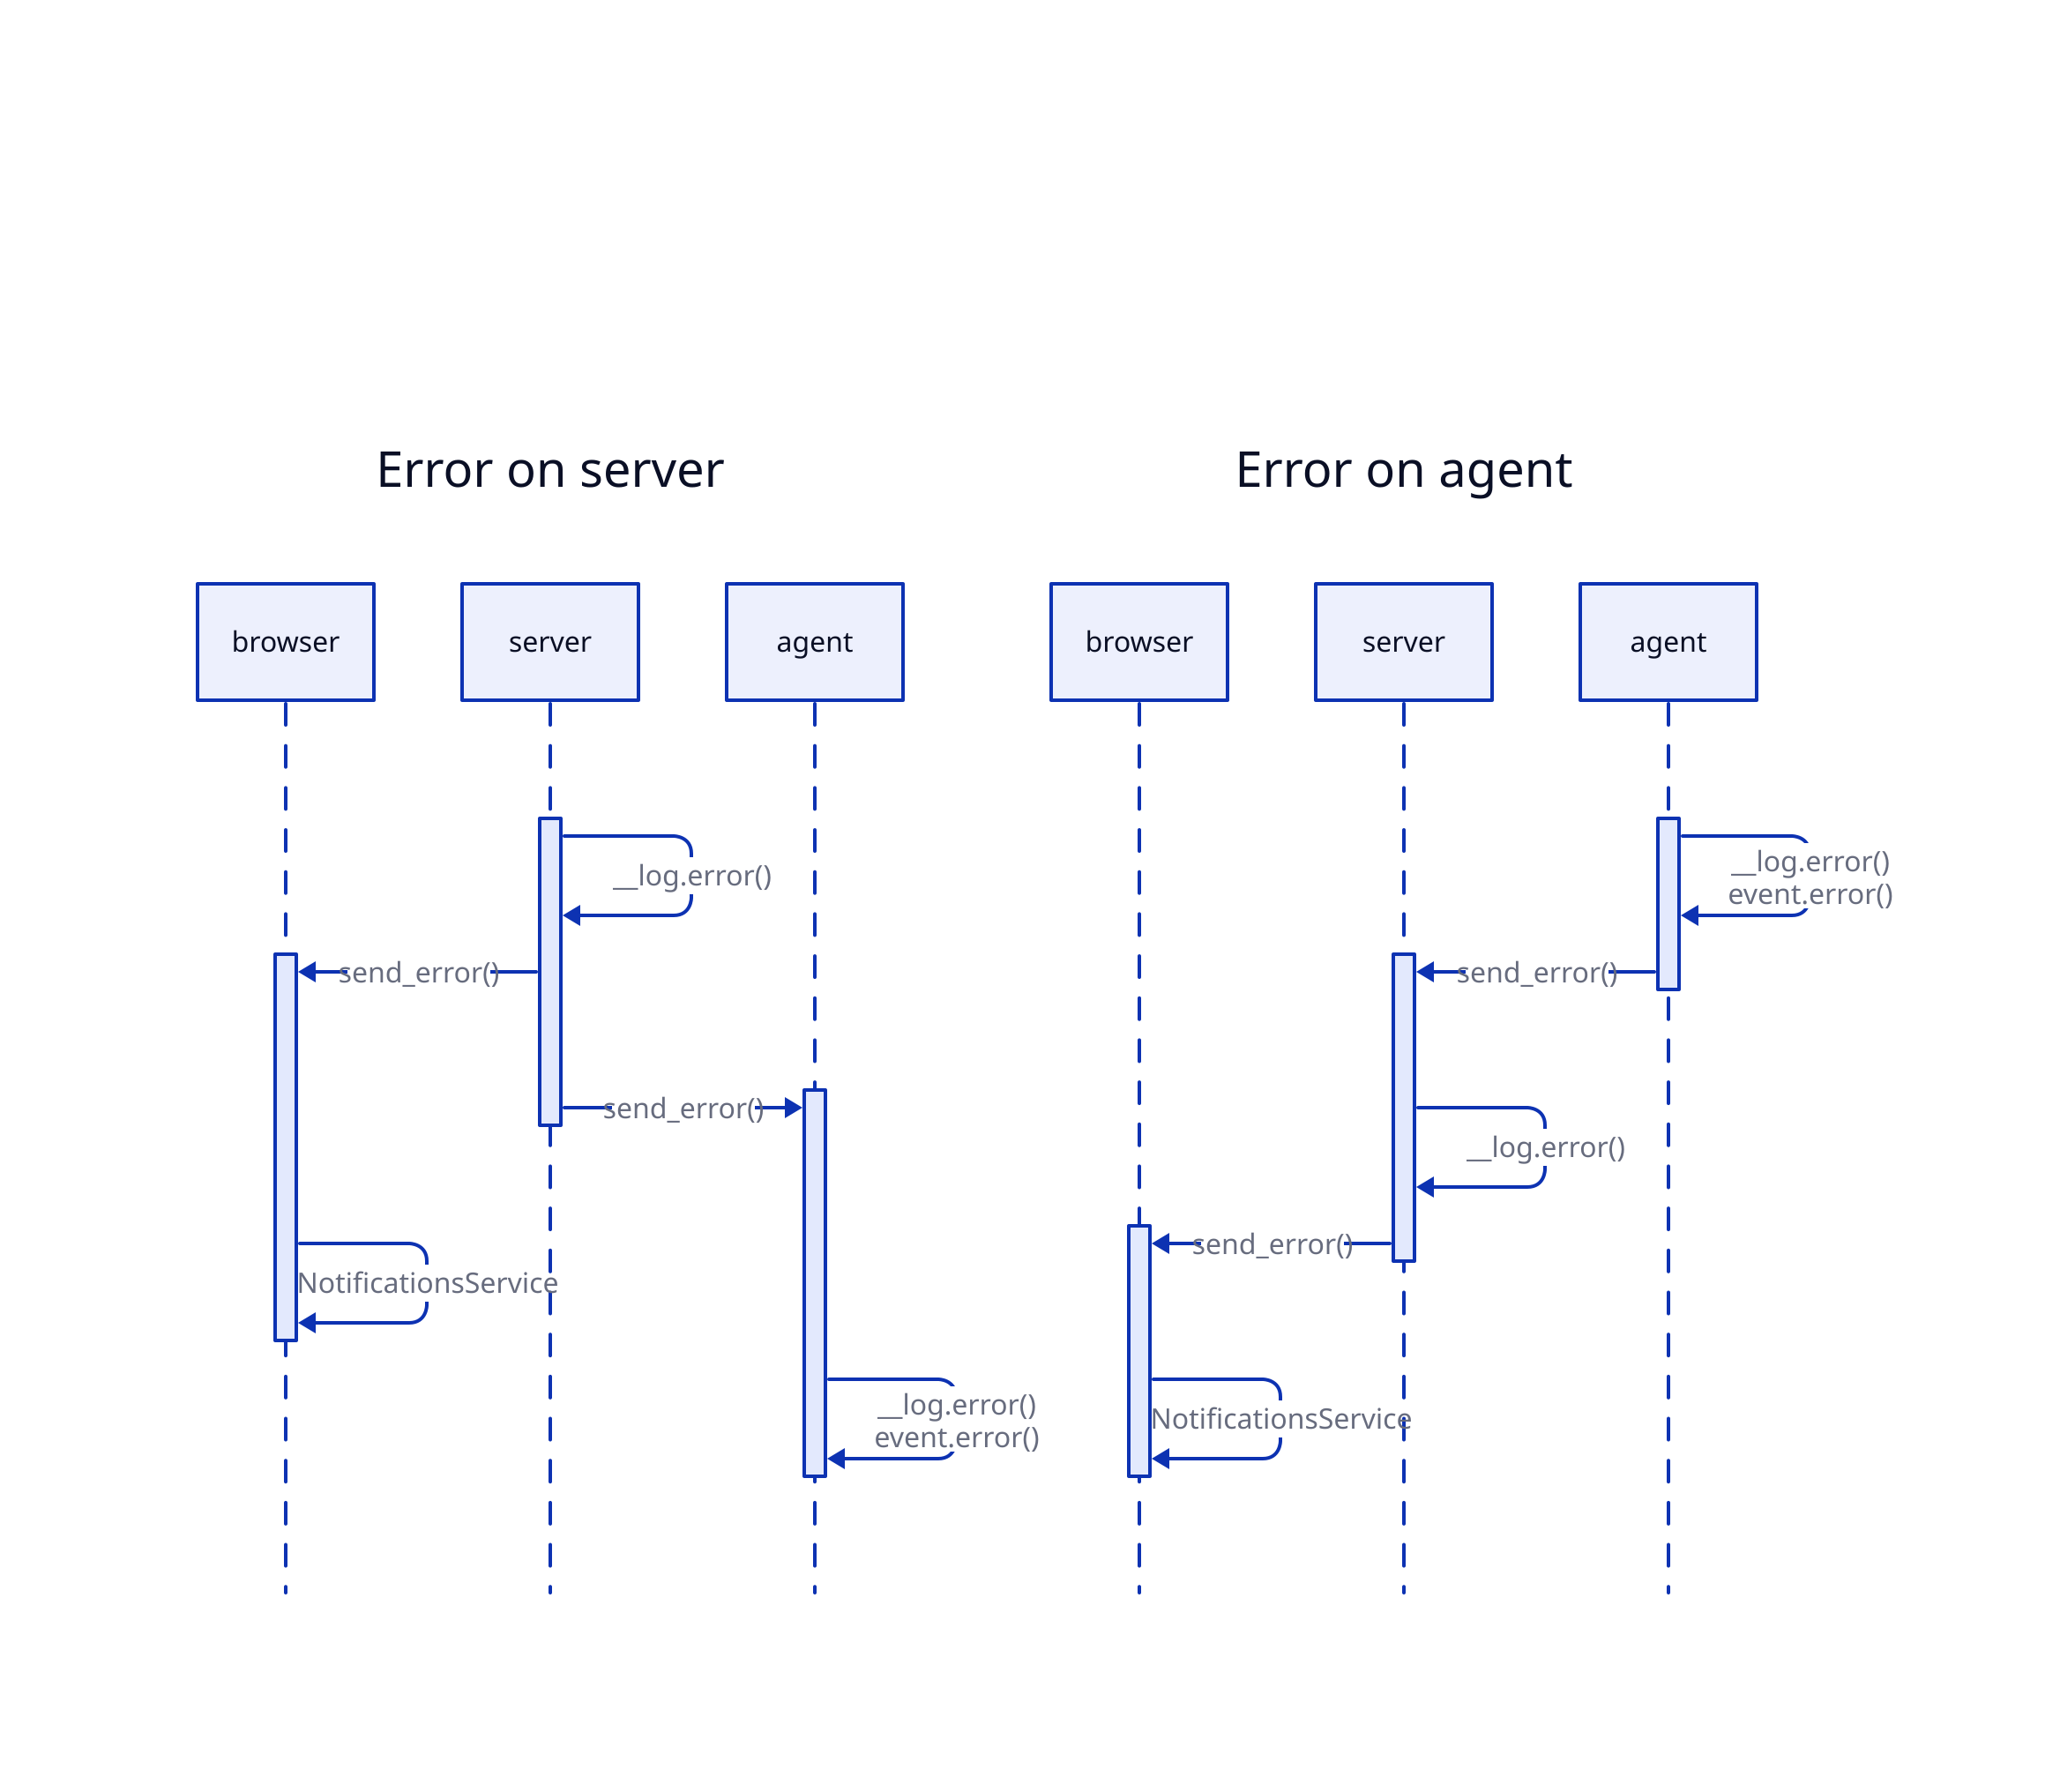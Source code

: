 title: |md
### Error feedback mechanisms:
- **browser**: `NotificationsService`
- **server**: `__log.error()`
- **agent**: `__log.error()`, `event.error`
| {near: top-center}


Error on server {
	shape: sequence_diagram
	browser; server; agent
	server.a-> server.a: __log.error()
	browser.a <- server.a -> agent.a: send_error()
	browser.a -> browser.a: NotificationsService
	agent.a -> agent.a: __log.error()\nevent.error()
}

Error on agent {
	shape: sequence_diagram
	browser; server; agent
	agent.a -> agent.a: __log.error()\nevent.error()
	agent.a -> server.a: send_error()
	server.a -> server.a: __log.error()
	server.a -> browser.a: send_error()
	browser.a -> browser.a: NotificationsService
}
